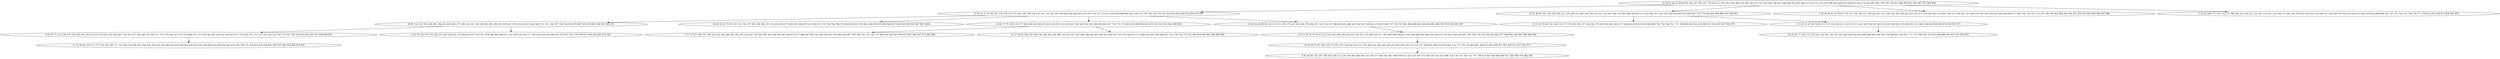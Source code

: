 digraph true_tree {
	"0" -> "1"
	"1" -> "2"
	"1" -> "3"
	"0" -> "4"
	"0" -> "5"
	"4" -> "6"
	"2" -> "7"
	"7" -> "8"
	"4" -> "9"
	"9" -> "10"
	"1" -> "11"
	"11" -> "12"
	"1" -> "13"
	"2" -> "14"
	"0" -> "15"
	"13" -> "16"
	"11" -> "17"
	"16" -> "18"
	"18" -> "19"
	"0" [label="10 30 42 46 55 80 83 94 126 147 166 167 178 205 217 255 263 265 269 279 294 303 319 332 349 362 396 421 448 456 472 492 506 512 523 525 552 570 580 605 608 618 639 641 665 674 679 681 682 739 783 793 813 848 850 903 943 947 955 960 964"];
	"1" [label="33 50 51 57 61 86 107 116 119 153 170 182 196 199 226 235 241 275 281 287 358 400 436 464 465 474 497 516 527 533 611 636 649 668 669 692 748 753 758 762 791 811 815 829 833 844 908 912 914 976 987"];
	"2" [label="38 91 114 131 163 168 201 206 222 224 266 277 298 302 331 338 348 361 452 494 503 539 561 579 612 616 657 663 685 713 741 746 747 749 764 839 870 887 910 919 932 940 951 962 972"];
	"3" [label="29 49 59 65 70 93 120 121 192 197 207 290 309 357 414 426 429 477 495 505 560 607 613 660 676 710 769 784 786 795 818 834 847 853 861 864 878 879 898 906 907 928 944 949 956 967 989 1000"];
	"4" [label="52 81 88 99 101 104 164 184 227 229 249 253 280 292 299 318 321 353 365 368 379 385 388 390 403 413 422 463 475 502 518 564 626 643 653 694 695 759 770 826 830 866 880 916 934 941"];
	"5" [label="1 36 39 40 41 53 56 63 118 132 139 146 157 190 250 297 311 336 356 381 382 405 427 432 437 439 442 462 476 481 504 513 538 542 547 568 576 592 593 594 622 644 648 662 677 686 706 716 725 735 745 766 790 865 884 902 904 915 930 950 963 969 984 985 988"];
	"6" [label="12 15 43 78 90 154 158 159 173 174 185 189 237 256 342 370 419 430 451 482 517 586 623 629 633 683 689 699 742 756 760 761 773 788 800 805 821 874 889 921 926 935 937 959 975"];
	"7" [label="6 44 67 71 122 128 130 134 140 162 195 210 218 219 232 252 258 267 334 335 337 343 346 350 363 371 375 378 394 397 412 479 489 507 537 558 565 581 582 591 634 667 671 672 693 701 712 715 720 734 763 765 779 781 787 835 855 895 922 933 936 948 991"];
	"8" [label="11 16 26 82 103 113 117 124 142 149 171 215 260 278 288 293 296 305 326 352 359 399 416 418 428 431 450 454 534 596 604 610 638 656 661 670 704 768 775 792 822 832 836 841 843 877 892 958 966 979 995"];
	"9" [label="3 13 25 31 47 48 74 96 133 137 156 202 211 223 312 313 320 328 344 367 401 433 435 440 441 478 484 491 553 606 744 820 858 869 876 920 957 971"];
	"10" [label="22 32 60 77 102 112 138 141 145 161 183 193 225 245 268 329 366 408 469 483 508 569 578 598 627 645 651 711 755 780 796 797 857 868 888 897 918 931 954 993"];
	"11" [label="23 62 73 79 109 125 177 200 208 214 240 415 425 438 473 515 529 541 545 546 550 556 588 599 602 617 754 772 776 802 816 849 852 863 872 923 924 925 942 990 994"];
	"12" [label="7 35 72 127 169 181 186 234 242 244 246 282 285 307 333 347 354 364 387 391 406 443 447 460 470 471 480 487 509 536 584 590 635 678 680 684 687 700 708 721 727 743 757 806 810 824 827 859 875 881 886 961 977 980 986"];
	"13" [label="19 28 64 69 89 98 110 115 151 176 179 247 254 264 270 286 291 322 324 327 386 402 434 486 520 524 543 549 563 574 655 690 737 750 767 801 804 809 845 846 854 862 883 909 913 939 992 997"];
	"14" [label="2 66 76 136 150 155 239 272 295 339 341 373 404 410 417 455 457 458 466 490 498 511 522 528 532 562 577 585 620 628 632 646 647 673 675 702 778 799 812 840 856 885 970 981"];
	"15" [label="4 14 92 108 111 135 152 175 180 204 216 220 221 231 261 274 301 325 360 372 383 393 395 423 424 459 519 548 551 554 566 597 603 619 624 637 642 650 654 688 698 703 707 723 726 731 736 738 777 794 831 837 838 873 938 953 978"];
	"16" [label="5 9 17 20 34 37 95 97 123 143 144 148 160 228 233 238 257 273 289 310 317 380 384 398 409 411 420 444 468 485 496 535 540 572 595 631 640 659 691 705 709 719 722 785 825 842 871 890 891 946 965 968 996 998"];
	"17" [label="21 27 54 58 100 105 188 194 248 262 306 308 316 323 351 355 369 389 392 407 449 453 499 501 510 514 544 555 575 600 625 652 658 666 697 718 730 732 774 782 789 819 860 882 896 899 999"];
	"18" [label="18 24 68 75 87 106 129 172 191 213 230 243 251 271 276 300 314 330 340 345 374 445 493 530 531 557 571 589 601 609 614 630 664 714 717 729 752 803 807 808 814 823 828 851 901 905 911 927 952 973"];
	"19" [label="8 45 84 85 165 187 198 203 209 212 236 259 283 284 304 315 376 377 446 461 467 488 500 521 526 559 567 573 583 587 615 621 696 724 728 733 740 751 771 798 817 867 893 894 900 917 929 945 974 982 983"];
}

